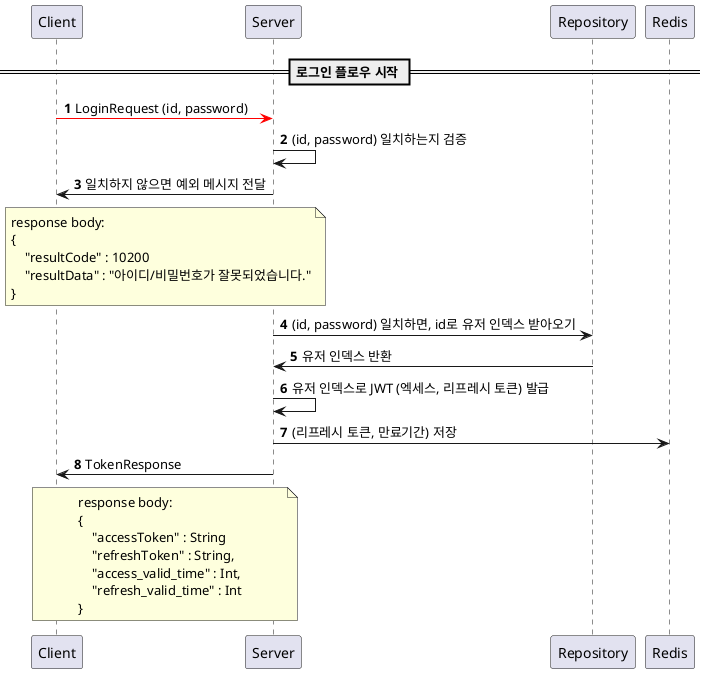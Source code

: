 @startuml
'https://plantuml.com/sequence-diagram

participant Client
participant Server
participant Repository
participant Redis

autonumber
== 로그인 플로우 시작 ==

Client -[#red]> Server: LoginRequest (id, password)
Server -> Server: (id, password) 일치하는지 검증
Server -> Client: 일치하지 않으면 예외 메시지 전달

note over Server, Client
    response body:
    {
        "resultCode" : 10200
        "resultData" : "아이디/비밀번호가 잘못되었습니다."
    }
end note

Server -> Repository: (id, password) 일치하면, id로 유저 인덱스 받아오기
Repository -> Server: 유저 인덱스 반환
Server-> Server: 유저 인덱스로 JWT (엑세스, 리프레시 토큰) 발급
Server->Redis: (리프레시 토큰, 만료기간) 저장
Server->Client: TokenResponse

note over Server, Client
    response body:
    {
        "accessToken" : String
        "refreshToken" : String,
        "access_valid_time" : Int,
        "refresh_valid_time" : Int
    }
end note


@enduml
